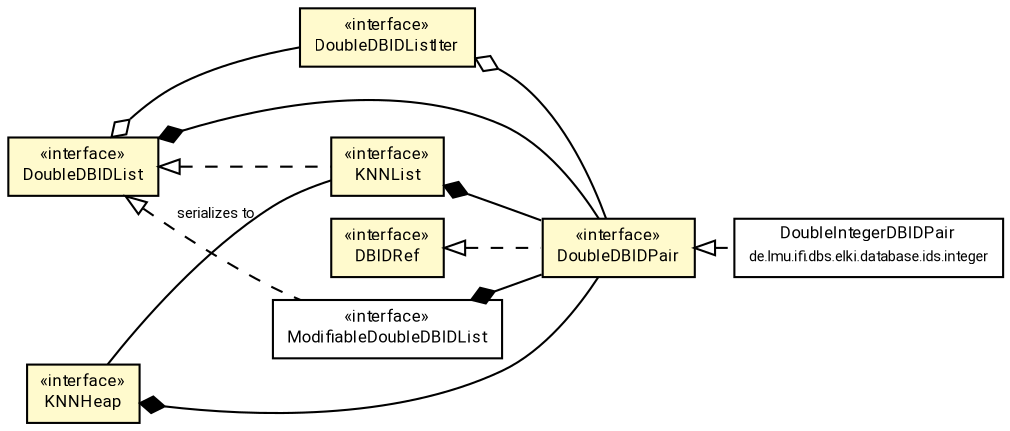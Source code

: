 #!/usr/local/bin/dot
#
# Class diagram 
# Generated by UMLGraph version R5_7_2-60-g0e99a6 (http://www.spinellis.gr/umlgraph/)
#

digraph G {
	graph [fontnames="svg"]
	edge [fontname="Roboto",fontsize=7,labelfontname="Roboto",labelfontsize=7,color="black"];
	node [fontname="Roboto",fontcolor="black",fontsize=8,shape=plaintext,margin=0,width=0,height=0];
	nodesep=0.15;
	ranksep=0.25;
	rankdir=LR;
	// de.lmu.ifi.dbs.elki.database.ids.DoubleDBIDListIter
	c3469659 [label=<<table title="de.lmu.ifi.dbs.elki.database.ids.DoubleDBIDListIter" border="0" cellborder="1" cellspacing="0" cellpadding="2" bgcolor="LemonChiffon" href="DoubleDBIDListIter.html" target="_parent">
		<tr><td><table border="0" cellspacing="0" cellpadding="1">
		<tr><td align="center" balign="center"> &#171;interface&#187; </td></tr>
		<tr><td align="center" balign="center"> <font face="Roboto">DoubleDBIDListIter</font> </td></tr>
		</table></td></tr>
		</table>>, URL="DoubleDBIDListIter.html"];
	// de.lmu.ifi.dbs.elki.database.ids.DoubleDBIDList
	c3469670 [label=<<table title="de.lmu.ifi.dbs.elki.database.ids.DoubleDBIDList" border="0" cellborder="1" cellspacing="0" cellpadding="2" bgcolor="LemonChiffon" href="DoubleDBIDList.html" target="_parent">
		<tr><td><table border="0" cellspacing="0" cellpadding="1">
		<tr><td align="center" balign="center"> &#171;interface&#187; </td></tr>
		<tr><td align="center" balign="center"> <font face="Roboto">DoubleDBIDList</font> </td></tr>
		</table></td></tr>
		</table>>, URL="DoubleDBIDList.html"];
	// de.lmu.ifi.dbs.elki.database.ids.DoubleDBIDPair
	c3469675 [label=<<table title="de.lmu.ifi.dbs.elki.database.ids.DoubleDBIDPair" border="0" cellborder="1" cellspacing="0" cellpadding="2" bgcolor="lemonChiffon" href="DoubleDBIDPair.html" target="_parent">
		<tr><td><table border="0" cellspacing="0" cellpadding="1">
		<tr><td align="center" balign="center"> &#171;interface&#187; </td></tr>
		<tr><td align="center" balign="center"> <font face="Roboto">DoubleDBIDPair</font> </td></tr>
		</table></td></tr>
		</table>>, URL="DoubleDBIDPair.html"];
	// de.lmu.ifi.dbs.elki.database.ids.KNNList
	c3469676 [label=<<table title="de.lmu.ifi.dbs.elki.database.ids.KNNList" border="0" cellborder="1" cellspacing="0" cellpadding="2" bgcolor="LemonChiffon" href="KNNList.html" target="_parent">
		<tr><td><table border="0" cellspacing="0" cellpadding="1">
		<tr><td align="center" balign="center"> &#171;interface&#187; </td></tr>
		<tr><td align="center" balign="center"> <font face="Roboto">KNNList</font> </td></tr>
		</table></td></tr>
		</table>>, URL="KNNList.html"];
	// de.lmu.ifi.dbs.elki.database.ids.DBIDRef
	c3469677 [label=<<table title="de.lmu.ifi.dbs.elki.database.ids.DBIDRef" border="0" cellborder="1" cellspacing="0" cellpadding="2" bgcolor="LemonChiffon" href="DBIDRef.html" target="_parent">
		<tr><td><table border="0" cellspacing="0" cellpadding="1">
		<tr><td align="center" balign="center"> &#171;interface&#187; </td></tr>
		<tr><td align="center" balign="center"> <font face="Roboto">DBIDRef</font> </td></tr>
		</table></td></tr>
		</table>>, URL="DBIDRef.html"];
	// de.lmu.ifi.dbs.elki.database.ids.ModifiableDoubleDBIDList
	c3469678 [label=<<table title="de.lmu.ifi.dbs.elki.database.ids.ModifiableDoubleDBIDList" border="0" cellborder="1" cellspacing="0" cellpadding="2" href="ModifiableDoubleDBIDList.html" target="_parent">
		<tr><td><table border="0" cellspacing="0" cellpadding="1">
		<tr><td align="center" balign="center"> &#171;interface&#187; </td></tr>
		<tr><td align="center" balign="center"> <font face="Roboto">ModifiableDoubleDBIDList</font> </td></tr>
		</table></td></tr>
		</table>>, URL="ModifiableDoubleDBIDList.html"];
	// de.lmu.ifi.dbs.elki.database.ids.KNNHeap
	c3469680 [label=<<table title="de.lmu.ifi.dbs.elki.database.ids.KNNHeap" border="0" cellborder="1" cellspacing="0" cellpadding="2" bgcolor="LemonChiffon" href="KNNHeap.html" target="_parent">
		<tr><td><table border="0" cellspacing="0" cellpadding="1">
		<tr><td align="center" balign="center"> &#171;interface&#187; </td></tr>
		<tr><td align="center" balign="center"> <font face="Roboto">KNNHeap</font> </td></tr>
		</table></td></tr>
		</table>>, URL="KNNHeap.html"];
	// de.lmu.ifi.dbs.elki.database.ids.integer.DoubleIntegerDBIDPair
	c3469771 [label=<<table title="de.lmu.ifi.dbs.elki.database.ids.integer.DoubleIntegerDBIDPair" border="0" cellborder="1" cellspacing="0" cellpadding="2" href="integer/DoubleIntegerDBIDPair.html" target="_parent">
		<tr><td><table border="0" cellspacing="0" cellpadding="1">
		<tr><td align="center" balign="center"> <font face="Roboto">DoubleIntegerDBIDPair</font> </td></tr>
		<tr><td align="center" balign="center"> <font face="Roboto" point-size="7.0">de.lmu.ifi.dbs.elki.database.ids.integer</font> </td></tr>
		</table></td></tr>
		</table>>, URL="integer/DoubleIntegerDBIDPair.html"];
	// de.lmu.ifi.dbs.elki.database.ids.DoubleDBIDListIter has de.lmu.ifi.dbs.elki.database.ids.DoubleDBIDPair
	c3469659 -> c3469675 [arrowhead=none,arrowtail=ediamond,dir=back,weight=4];
	// de.lmu.ifi.dbs.elki.database.ids.DoubleDBIDList composed de.lmu.ifi.dbs.elki.database.ids.DoubleDBIDPair
	c3469670 -> c3469675 [arrowhead=none,arrowtail=diamond,dir=back,weight=6];
	// de.lmu.ifi.dbs.elki.database.ids.DoubleDBIDList has de.lmu.ifi.dbs.elki.database.ids.DoubleDBIDListIter
	c3469670 -> c3469659 [arrowhead=none,arrowtail=ediamond,dir=back,weight=4];
	// de.lmu.ifi.dbs.elki.database.ids.DoubleDBIDPair implements de.lmu.ifi.dbs.elki.database.ids.DBIDRef
	c3469677 -> c3469675 [arrowtail=empty,style=dashed,dir=back,weight=9];
	// de.lmu.ifi.dbs.elki.database.ids.KNNList implements de.lmu.ifi.dbs.elki.database.ids.DoubleDBIDList
	c3469670 -> c3469676 [arrowtail=empty,style=dashed,dir=back,weight=9];
	// de.lmu.ifi.dbs.elki.database.ids.KNNList composed de.lmu.ifi.dbs.elki.database.ids.DoubleDBIDPair
	c3469676 -> c3469675 [arrowhead=none,arrowtail=diamond,dir=back,weight=6];
	// de.lmu.ifi.dbs.elki.database.ids.ModifiableDoubleDBIDList implements de.lmu.ifi.dbs.elki.database.ids.DoubleDBIDList
	c3469670 -> c3469678 [arrowtail=empty,style=dashed,dir=back,weight=9];
	// de.lmu.ifi.dbs.elki.database.ids.ModifiableDoubleDBIDList composed de.lmu.ifi.dbs.elki.database.ids.DoubleDBIDPair
	c3469678 -> c3469675 [arrowhead=none,arrowtail=diamond,dir=back,weight=6];
	// de.lmu.ifi.dbs.elki.database.ids.KNNHeap composed de.lmu.ifi.dbs.elki.database.ids.DoubleDBIDPair
	c3469680 -> c3469675 [arrowhead=none,arrowtail=diamond,dir=back,weight=6];
	// de.lmu.ifi.dbs.elki.database.ids.KNNHeap assoc de.lmu.ifi.dbs.elki.database.ids.KNNList
	c3469680 -> c3469676 [arrowhead=none,weight=2,label="serializes to"];
	// de.lmu.ifi.dbs.elki.database.ids.integer.DoubleIntegerDBIDPair implements de.lmu.ifi.dbs.elki.database.ids.DoubleDBIDPair
	c3469675 -> c3469771 [arrowtail=empty,style=dashed,dir=back,weight=9];
}

